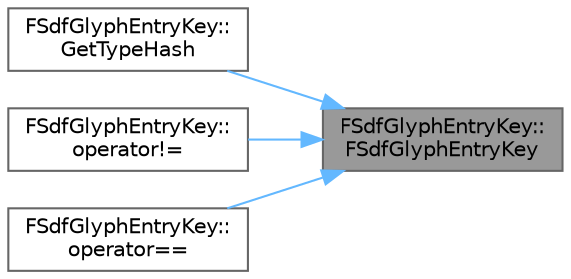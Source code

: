 digraph "FSdfGlyphEntryKey::FSdfGlyphEntryKey"
{
 // INTERACTIVE_SVG=YES
 // LATEX_PDF_SIZE
  bgcolor="transparent";
  edge [fontname=Helvetica,fontsize=10,labelfontname=Helvetica,labelfontsize=10];
  node [fontname=Helvetica,fontsize=10,shape=box,height=0.2,width=0.4];
  rankdir="RL";
  Node1 [id="Node000001",label="FSdfGlyphEntryKey::\lFSdfGlyphEntryKey",height=0.2,width=0.4,color="gray40", fillcolor="grey60", style="filled", fontcolor="black",tooltip=" "];
  Node1 -> Node2 [id="edge1_Node000001_Node000002",dir="back",color="steelblue1",style="solid",tooltip=" "];
  Node2 [id="Node000002",label="FSdfGlyphEntryKey::\lGetTypeHash",height=0.2,width=0.4,color="grey40", fillcolor="white", style="filled",URL="$d3/dcf/structFSdfGlyphEntryKey.html#a688ea3da25ae0c772144e8f811653ad6",tooltip=" "];
  Node1 -> Node3 [id="edge2_Node000001_Node000003",dir="back",color="steelblue1",style="solid",tooltip=" "];
  Node3 [id="Node000003",label="FSdfGlyphEntryKey::\loperator!=",height=0.2,width=0.4,color="grey40", fillcolor="white", style="filled",URL="$d3/dcf/structFSdfGlyphEntryKey.html#a1047c01912afb5794f30beae7b6a652e",tooltip=" "];
  Node1 -> Node4 [id="edge3_Node000001_Node000004",dir="back",color="steelblue1",style="solid",tooltip=" "];
  Node4 [id="Node000004",label="FSdfGlyphEntryKey::\loperator==",height=0.2,width=0.4,color="grey40", fillcolor="white", style="filled",URL="$d3/dcf/structFSdfGlyphEntryKey.html#af43873a60905c0d89283d5777f50c495",tooltip=" "];
}

